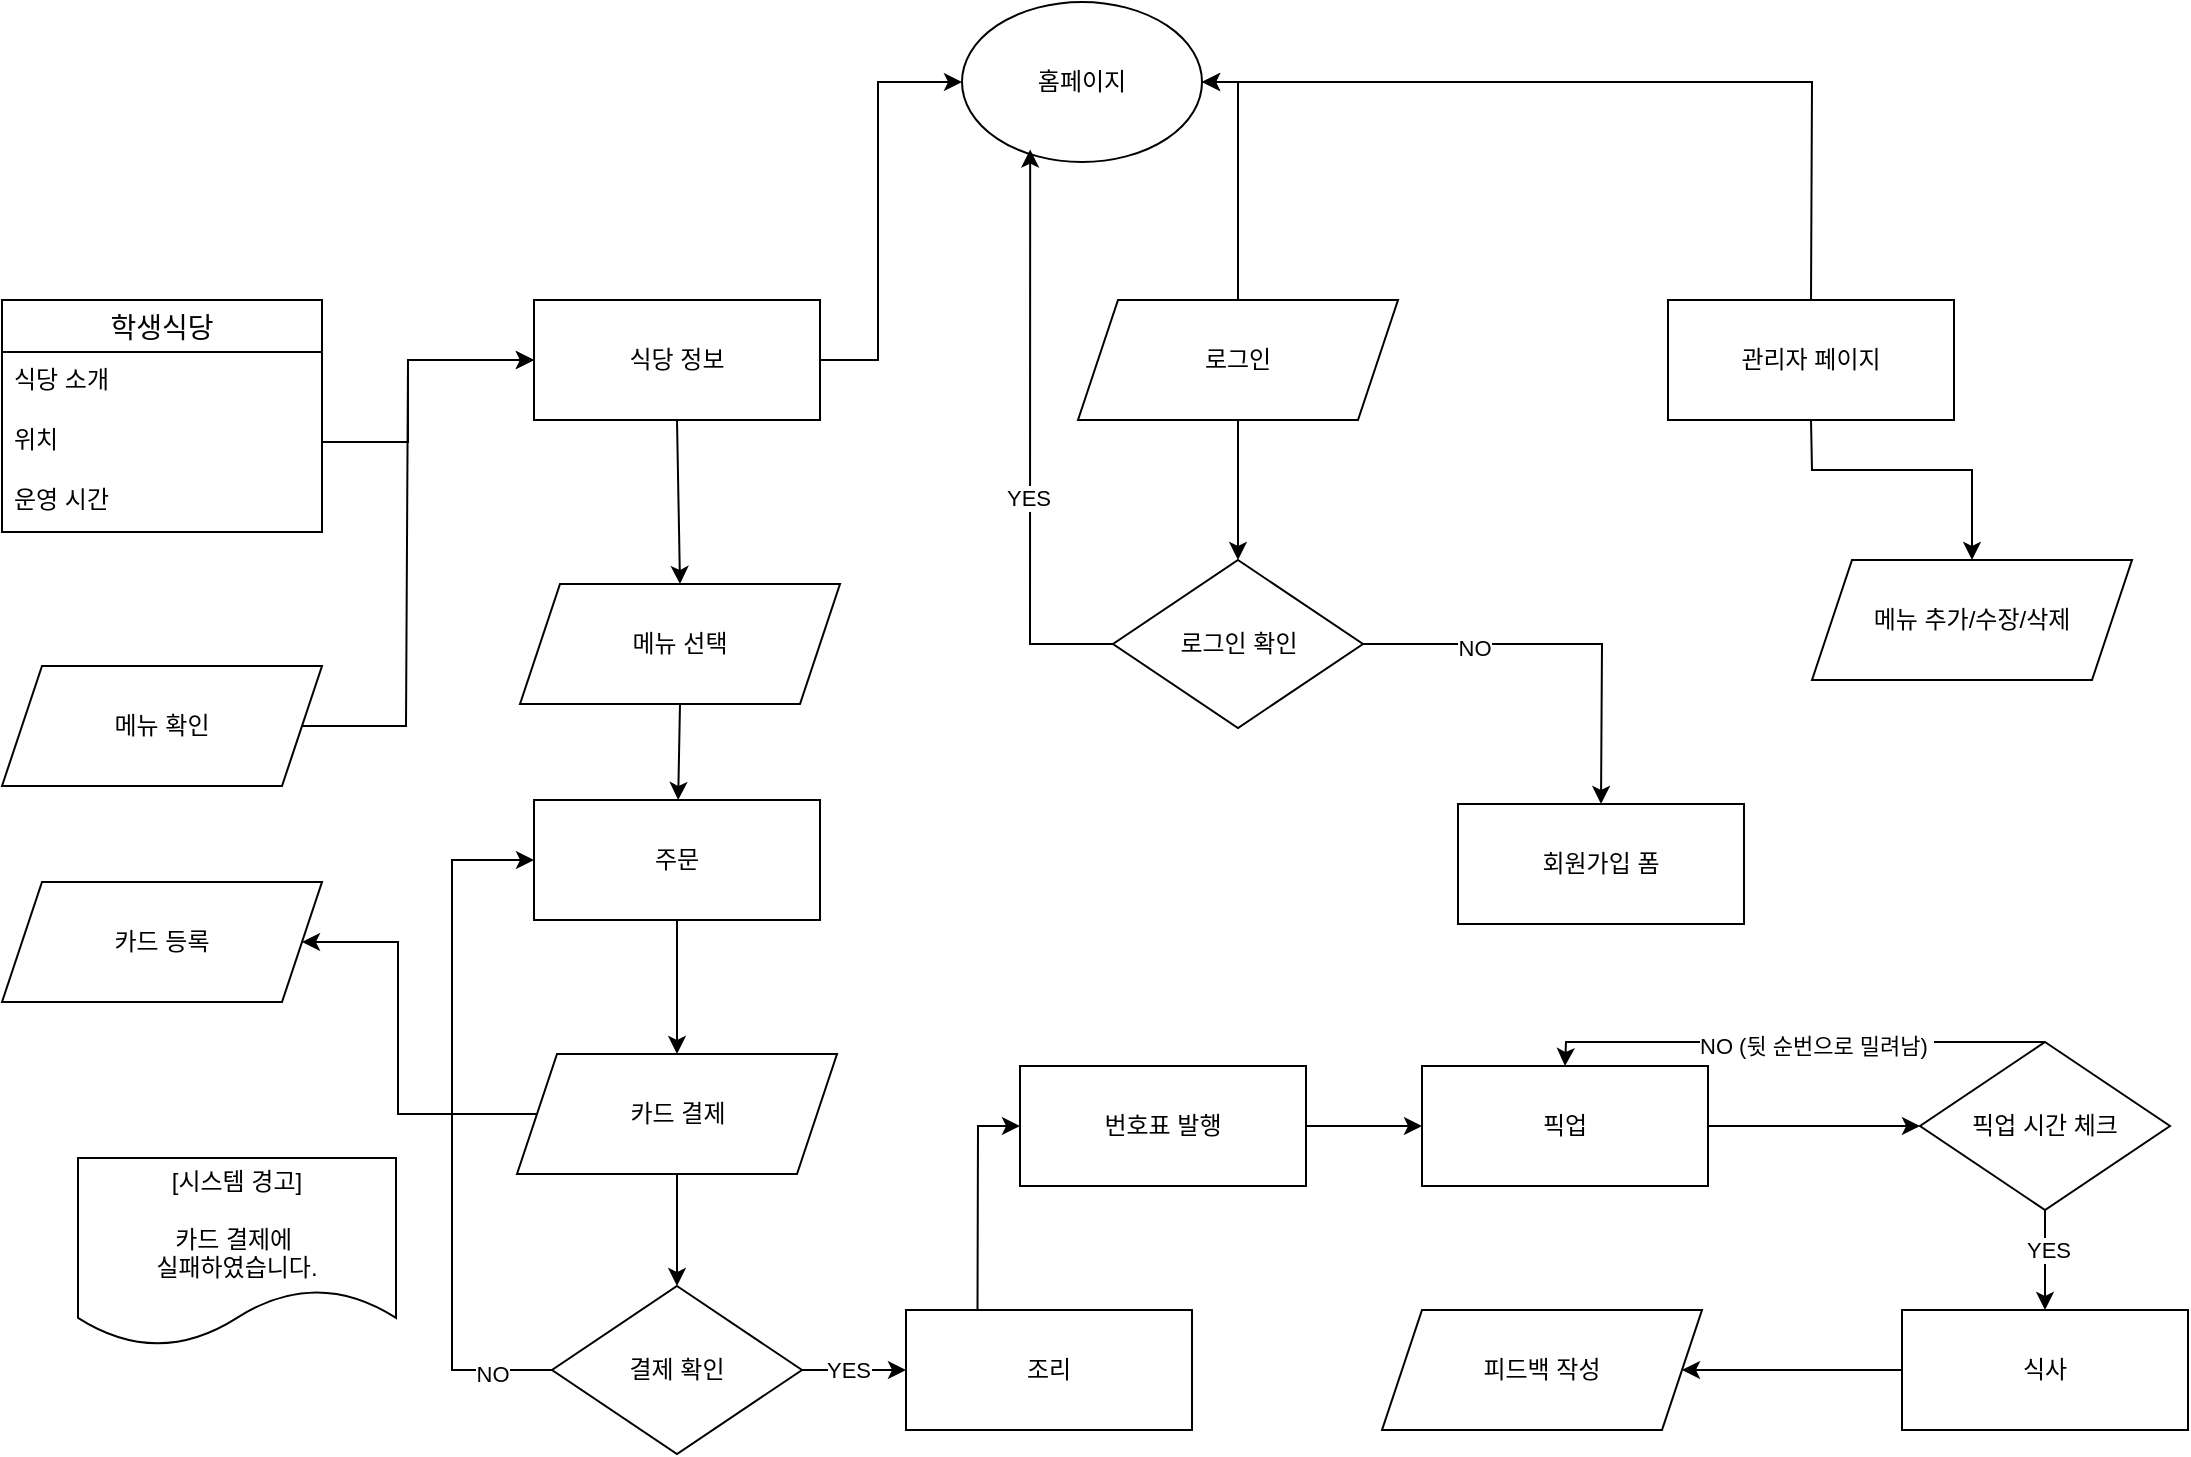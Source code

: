 <mxfile version="24.7.14">
  <diagram name="페이지-1" id="08EBMSSgc1CJeH7uOGkZ">
    <mxGraphModel dx="1832" dy="1565" grid="0" gridSize="10" guides="1" tooltips="1" connect="1" arrows="1" fold="1" page="0" pageScale="1" pageWidth="827" pageHeight="1169" background="none" math="0" shadow="0">
      <root>
        <mxCell id="0" />
        <mxCell id="1" parent="0" />
        <mxCell id="g1be7m2mXeWy66zNSAPL-8" value="홈페이지" style="ellipse;whiteSpace=wrap;html=1;strokeColor=default;align=center;verticalAlign=middle;fontFamily=Helvetica;fontSize=12;fontColor=default;fillColor=default;" parent="1" vertex="1">
          <mxGeometry x="468" y="-434" width="120" height="80" as="geometry" />
        </mxCell>
        <mxCell id="g1be7m2mXeWy66zNSAPL-10" value="학생식당" style="swimlane;fontStyle=0;childLayout=stackLayout;horizontal=1;startSize=26;horizontalStack=0;resizeParent=1;resizeParentMax=0;resizeLast=0;collapsible=1;marginBottom=0;align=center;fontSize=14;strokeColor=default;verticalAlign=middle;fontFamily=Helvetica;fontColor=default;fillColor=default;glass=0;" parent="1" vertex="1">
          <mxGeometry x="-12" y="-285" width="160" height="116" as="geometry" />
        </mxCell>
        <mxCell id="g1be7m2mXeWy66zNSAPL-11" value="식당 소개" style="text;strokeColor=none;fillColor=none;spacingLeft=4;spacingRight=4;overflow=hidden;rotatable=0;points=[[0,0.5],[1,0.5]];portConstraint=eastwest;fontSize=12;whiteSpace=wrap;html=1;fontFamily=Helvetica;fontColor=default;" parent="g1be7m2mXeWy66zNSAPL-10" vertex="1">
          <mxGeometry y="26" width="160" height="30" as="geometry" />
        </mxCell>
        <mxCell id="g1be7m2mXeWy66zNSAPL-12" value="위치" style="text;strokeColor=none;fillColor=none;spacingLeft=4;spacingRight=4;overflow=hidden;rotatable=0;points=[[0,0.5],[1,0.5]];portConstraint=eastwest;fontSize=12;whiteSpace=wrap;html=1;fontFamily=Helvetica;fontColor=default;" parent="g1be7m2mXeWy66zNSAPL-10" vertex="1">
          <mxGeometry y="56" width="160" height="30" as="geometry" />
        </mxCell>
        <mxCell id="g1be7m2mXeWy66zNSAPL-13" value="운영 시간&amp;nbsp;" style="text;strokeColor=none;fillColor=none;spacingLeft=4;spacingRight=4;overflow=hidden;rotatable=0;points=[[0,0.5],[1,0.5]];portConstraint=eastwest;fontSize=12;whiteSpace=wrap;html=1;fontFamily=Helvetica;fontColor=default;" parent="g1be7m2mXeWy66zNSAPL-10" vertex="1">
          <mxGeometry y="86" width="160" height="30" as="geometry" />
        </mxCell>
        <mxCell id="g1be7m2mXeWy66zNSAPL-33" value="결제 확인" style="rhombus;whiteSpace=wrap;html=1;strokeColor=default;align=center;verticalAlign=middle;fontFamily=Helvetica;fontSize=12;fontColor=default;fillColor=default;" parent="1" vertex="1">
          <mxGeometry x="263" y="208" width="125" height="84" as="geometry" />
        </mxCell>
        <mxCell id="g1be7m2mXeWy66zNSAPL-51" value="메뉴 추가/수장/삭제" style="shape=parallelogram;perimeter=parallelogramPerimeter;whiteSpace=wrap;html=1;fixedSize=1;strokeColor=default;align=center;verticalAlign=middle;fontFamily=Helvetica;fontSize=12;fontColor=default;fillColor=default;" parent="1" vertex="1">
          <mxGeometry x="893" y="-155" width="160" height="60" as="geometry" />
        </mxCell>
        <mxCell id="VNzTekwKWI3SsSCFvs0t-1" value="메뉴 확인" style="shape=parallelogram;perimeter=parallelogramPerimeter;whiteSpace=wrap;html=1;fixedSize=1;strokeColor=default;align=center;verticalAlign=middle;fontFamily=Helvetica;fontSize=12;fontColor=default;fillColor=default;" parent="1" vertex="1">
          <mxGeometry x="-12" y="-102" width="160" height="60" as="geometry" />
        </mxCell>
        <mxCell id="VNzTekwKWI3SsSCFvs0t-2" value="메뉴 선택&lt;span style=&quot;color: rgba(0, 0, 0, 0); font-family: monospace; font-size: 0px; text-align: start; text-wrap: nowrap;&quot;&gt;%3CmxGraphModel%3E%3Croot%3E%3CmxCell%20id%3D%220%22%2F%3E%3CmxCell%20id%3D%221%22%20parent%3D%220%22%2F%3E%3CmxCell%20id%3D%222%22%20value%3D%22%EB%A9%94%EB%89%B4%20%ED%99%95%EC%9D%B8%22%20style%3D%22shape%3Dparallelogram%3Bperimeter%3DparallelogramPerimeter%3BwhiteSpace%3Dwrap%3Bhtml%3D1%3BfixedSize%3D1%3BstrokeColor%3Ddefault%3Balign%3Dcenter%3BverticalAlign%3Dmiddle%3BfontFamily%3DHelvetica%3BfontSize%3D12%3BfontColor%3Ddefault%3BfillColor%3Ddefault%3B%22%20vertex%3D%221%22%20parent%3D%221%22%3E%3CmxGeometry%20x%3D%22240%22%20y%3D%22-155%22%20width%3D%22160%22%20height%3D%2260%22%20as%3D%22geometry%22%2F%3E%3C%2FmxCell%3E%3C%2Froot%3E%3C%2FmxGraphModel%3E&lt;/span&gt;" style="shape=parallelogram;perimeter=parallelogramPerimeter;whiteSpace=wrap;html=1;fixedSize=1;strokeColor=default;align=center;verticalAlign=middle;fontFamily=Helvetica;fontSize=12;fontColor=default;fillColor=default;" parent="1" vertex="1">
          <mxGeometry x="247" y="-143" width="160" height="60" as="geometry" />
        </mxCell>
        <mxCell id="VNzTekwKWI3SsSCFvs0t-3" value="카드 결제" style="shape=parallelogram;perimeter=parallelogramPerimeter;whiteSpace=wrap;html=1;fixedSize=1;strokeColor=default;align=center;verticalAlign=middle;fontFamily=Helvetica;fontSize=12;fontColor=default;fillColor=default;" parent="1" vertex="1">
          <mxGeometry x="245.5" y="92" width="160" height="60" as="geometry" />
        </mxCell>
        <mxCell id="VNzTekwKWI3SsSCFvs0t-4" value="식당 정보" style="rounded=0;whiteSpace=wrap;html=1;strokeColor=default;align=center;verticalAlign=middle;fontFamily=Helvetica;fontSize=12;fontColor=default;fillColor=default;" parent="1" vertex="1">
          <mxGeometry x="254" y="-285" width="143" height="60" as="geometry" />
        </mxCell>
        <mxCell id="VNzTekwKWI3SsSCFvs0t-5" value="회원가입 폼" style="rounded=0;whiteSpace=wrap;html=1;strokeColor=default;align=center;verticalAlign=middle;fontFamily=Helvetica;fontSize=12;fontColor=default;fillColor=default;" parent="1" vertex="1">
          <mxGeometry x="716" y="-33" width="143" height="60" as="geometry" />
        </mxCell>
        <mxCell id="VNzTekwKWI3SsSCFvs0t-6" value="관리자 페이지" style="rounded=0;whiteSpace=wrap;html=1;strokeColor=default;align=center;verticalAlign=middle;fontFamily=Helvetica;fontSize=12;fontColor=default;fillColor=default;" parent="1" vertex="1">
          <mxGeometry x="821" y="-285" width="143" height="60" as="geometry" />
        </mxCell>
        <mxCell id="VNzTekwKWI3SsSCFvs0t-7" value="로그인" style="shape=parallelogram;perimeter=parallelogramPerimeter;whiteSpace=wrap;html=1;fixedSize=1;strokeColor=default;align=center;verticalAlign=middle;fontFamily=Helvetica;fontSize=12;fontColor=default;fillColor=default;" parent="1" vertex="1">
          <mxGeometry x="526" y="-285" width="160" height="60" as="geometry" />
        </mxCell>
        <mxCell id="VNzTekwKWI3SsSCFvs0t-8" value="피드백 작성" style="shape=parallelogram;perimeter=parallelogramPerimeter;whiteSpace=wrap;html=1;fixedSize=1;strokeColor=default;align=center;verticalAlign=middle;fontFamily=Helvetica;fontSize=12;fontColor=default;fillColor=default;" parent="1" vertex="1">
          <mxGeometry x="678" y="220" width="160" height="60" as="geometry" />
        </mxCell>
        <mxCell id="VNzTekwKWI3SsSCFvs0t-9" value="번호표 발행" style="rounded=0;whiteSpace=wrap;html=1;strokeColor=default;align=center;verticalAlign=middle;fontFamily=Helvetica;fontSize=12;fontColor=default;fillColor=default;" parent="1" vertex="1">
          <mxGeometry x="497" y="98" width="143" height="60" as="geometry" />
        </mxCell>
        <mxCell id="VNzTekwKWI3SsSCFvs0t-10" value="조리" style="rounded=0;whiteSpace=wrap;html=1;strokeColor=default;align=center;verticalAlign=middle;fontFamily=Helvetica;fontSize=12;fontColor=default;fillColor=default;" parent="1" vertex="1">
          <mxGeometry x="440" y="220" width="143" height="60" as="geometry" />
        </mxCell>
        <mxCell id="VNzTekwKWI3SsSCFvs0t-11" value="픽업" style="rounded=0;whiteSpace=wrap;html=1;strokeColor=default;align=center;verticalAlign=middle;fontFamily=Helvetica;fontSize=12;fontColor=default;fillColor=default;" parent="1" vertex="1">
          <mxGeometry x="698" y="98" width="143" height="60" as="geometry" />
        </mxCell>
        <mxCell id="VNzTekwKWI3SsSCFvs0t-12" value="식사" style="rounded=0;whiteSpace=wrap;html=1;strokeColor=default;align=center;verticalAlign=middle;fontFamily=Helvetica;fontSize=12;fontColor=default;fillColor=default;" parent="1" vertex="1">
          <mxGeometry x="938" y="220" width="143" height="60" as="geometry" />
        </mxCell>
        <mxCell id="VNzTekwKWI3SsSCFvs0t-15" value="로그인 확인" style="rhombus;whiteSpace=wrap;html=1;strokeColor=default;align=center;verticalAlign=middle;fontFamily=Helvetica;fontSize=12;fontColor=default;fillColor=default;" parent="1" vertex="1">
          <mxGeometry x="543.5" y="-155" width="125" height="84" as="geometry" />
        </mxCell>
        <mxCell id="VNzTekwKWI3SsSCFvs0t-16" value="주문" style="rounded=0;whiteSpace=wrap;html=1;strokeColor=default;align=center;verticalAlign=middle;fontFamily=Helvetica;fontSize=12;fontColor=default;fillColor=default;" parent="1" vertex="1">
          <mxGeometry x="254" y="-35" width="143" height="60" as="geometry" />
        </mxCell>
        <mxCell id="VNzTekwKWI3SsSCFvs0t-17" value="픽업 시간 체크" style="rhombus;whiteSpace=wrap;html=1;strokeColor=default;align=center;verticalAlign=middle;fontFamily=Helvetica;fontSize=12;fontColor=default;fillColor=default;" parent="1" vertex="1">
          <mxGeometry x="947" y="86" width="125" height="84" as="geometry" />
        </mxCell>
        <mxCell id="VNzTekwKWI3SsSCFvs0t-18" value="카드 등록" style="shape=parallelogram;perimeter=parallelogramPerimeter;whiteSpace=wrap;html=1;fixedSize=1;strokeColor=default;align=center;verticalAlign=middle;fontFamily=Helvetica;fontSize=12;fontColor=default;fillColor=default;" parent="1" vertex="1">
          <mxGeometry x="-12" y="6" width="160" height="60" as="geometry" />
        </mxCell>
        <mxCell id="VNzTekwKWI3SsSCFvs0t-19" value="" style="endArrow=classic;html=1;rounded=0;exitX=1;exitY=0.5;exitDx=0;exitDy=0;entryX=0;entryY=0.5;entryDx=0;entryDy=0;" parent="1" source="g1be7m2mXeWy66zNSAPL-12" target="VNzTekwKWI3SsSCFvs0t-4" edge="1">
          <mxGeometry width="50" height="50" relative="1" as="geometry">
            <mxPoint x="468" y="-50" as="sourcePoint" />
            <mxPoint x="518" y="-100" as="targetPoint" />
            <Array as="points">
              <mxPoint x="191" y="-214" />
              <mxPoint x="191" y="-255" />
            </Array>
          </mxGeometry>
        </mxCell>
        <mxCell id="VNzTekwKWI3SsSCFvs0t-20" value="" style="endArrow=classic;html=1;rounded=0;exitX=1;exitY=0.5;exitDx=0;exitDy=0;entryX=0;entryY=0.5;entryDx=0;entryDy=0;" parent="1" source="VNzTekwKWI3SsSCFvs0t-1" target="VNzTekwKWI3SsSCFvs0t-4" edge="1">
          <mxGeometry width="50" height="50" relative="1" as="geometry">
            <mxPoint x="143" y="-30" as="sourcePoint" />
            <mxPoint x="254" y="-209" as="targetPoint" />
            <Array as="points">
              <mxPoint x="190" y="-72" />
              <mxPoint x="191" y="-255" />
            </Array>
          </mxGeometry>
        </mxCell>
        <mxCell id="VNzTekwKWI3SsSCFvs0t-22" value="" style="endArrow=classic;html=1;rounded=0;exitX=1;exitY=0.5;exitDx=0;exitDy=0;entryX=0;entryY=0.5;entryDx=0;entryDy=0;" parent="1" source="VNzTekwKWI3SsSCFvs0t-4" target="g1be7m2mXeWy66zNSAPL-8" edge="1">
          <mxGeometry width="50" height="50" relative="1" as="geometry">
            <mxPoint x="330" y="-252" as="sourcePoint" />
            <mxPoint x="532.5" y="-321" as="targetPoint" />
            <Array as="points">
              <mxPoint x="426" y="-255" />
              <mxPoint x="426" y="-394" />
            </Array>
          </mxGeometry>
        </mxCell>
        <mxCell id="VNzTekwKWI3SsSCFvs0t-23" value="" style="endArrow=classic;html=1;rounded=0;exitX=0.5;exitY=0;exitDx=0;exitDy=0;entryX=1;entryY=0.5;entryDx=0;entryDy=0;" parent="1" source="VNzTekwKWI3SsSCFvs0t-7" target="g1be7m2mXeWy66zNSAPL-8" edge="1">
          <mxGeometry width="50" height="50" relative="1" as="geometry">
            <mxPoint x="158" y="-204" as="sourcePoint" />
            <mxPoint x="264" y="-245" as="targetPoint" />
            <Array as="points">
              <mxPoint x="606" y="-394" />
            </Array>
          </mxGeometry>
        </mxCell>
        <mxCell id="VNzTekwKWI3SsSCFvs0t-24" value="" style="endArrow=classic;html=1;rounded=0;exitX=0.5;exitY=0;exitDx=0;exitDy=0;entryX=1;entryY=0.5;entryDx=0;entryDy=0;" parent="1" source="VNzTekwKWI3SsSCFvs0t-6" target="g1be7m2mXeWy66zNSAPL-8" edge="1">
          <mxGeometry width="50" height="50" relative="1" as="geometry">
            <mxPoint x="168" y="-194" as="sourcePoint" />
            <mxPoint x="274" y="-235" as="targetPoint" />
            <Array as="points">
              <mxPoint x="893" y="-394" />
            </Array>
          </mxGeometry>
        </mxCell>
        <mxCell id="VNzTekwKWI3SsSCFvs0t-26" value="" style="endArrow=classic;html=1;rounded=0;entryX=0.5;entryY=0;entryDx=0;entryDy=0;exitX=0.5;exitY=1;exitDx=0;exitDy=0;" parent="1" source="VNzTekwKWI3SsSCFvs0t-4" target="VNzTekwKWI3SsSCFvs0t-2" edge="1">
          <mxGeometry width="50" height="50" relative="1" as="geometry">
            <mxPoint x="468" y="-50" as="sourcePoint" />
            <mxPoint x="518" y="-100" as="targetPoint" />
          </mxGeometry>
        </mxCell>
        <mxCell id="VNzTekwKWI3SsSCFvs0t-27" value="" style="endArrow=classic;html=1;rounded=0;entryX=0.5;entryY=0;entryDx=0;entryDy=0;exitX=0.5;exitY=1;exitDx=0;exitDy=0;" parent="1" source="VNzTekwKWI3SsSCFvs0t-7" target="VNzTekwKWI3SsSCFvs0t-15" edge="1">
          <mxGeometry width="50" height="50" relative="1" as="geometry">
            <mxPoint x="468" y="-50" as="sourcePoint" />
            <mxPoint x="518" y="-100" as="targetPoint" />
          </mxGeometry>
        </mxCell>
        <mxCell id="VNzTekwKWI3SsSCFvs0t-28" value="" style="endArrow=classic;html=1;rounded=0;exitX=1;exitY=0.5;exitDx=0;exitDy=0;entryX=0.5;entryY=0;entryDx=0;entryDy=0;" parent="1" source="VNzTekwKWI3SsSCFvs0t-15" target="VNzTekwKWI3SsSCFvs0t-5" edge="1">
          <mxGeometry width="50" height="50" relative="1" as="geometry">
            <mxPoint x="468" y="-50" as="sourcePoint" />
            <mxPoint x="563" y="24" as="targetPoint" />
            <Array as="points">
              <mxPoint x="788" y="-113" />
            </Array>
          </mxGeometry>
        </mxCell>
        <mxCell id="VNzTekwKWI3SsSCFvs0t-55" value="NO" style="edgeLabel;html=1;align=center;verticalAlign=middle;resizable=0;points=[];" parent="VNzTekwKWI3SsSCFvs0t-28" vertex="1" connectable="0">
          <mxGeometry x="-0.442" y="-2" relative="1" as="geometry">
            <mxPoint as="offset" />
          </mxGeometry>
        </mxCell>
        <mxCell id="VNzTekwKWI3SsSCFvs0t-30" value="" style="endArrow=classic;html=1;rounded=0;exitX=0;exitY=0.5;exitDx=0;exitDy=0;entryX=0.284;entryY=0.922;entryDx=0;entryDy=0;entryPerimeter=0;" parent="1" source="VNzTekwKWI3SsSCFvs0t-15" target="g1be7m2mXeWy66zNSAPL-8" edge="1">
          <mxGeometry width="50" height="50" relative="1" as="geometry">
            <mxPoint x="468" y="-50" as="sourcePoint" />
            <mxPoint x="518" y="-100" as="targetPoint" />
            <Array as="points">
              <mxPoint x="502" y="-113" />
            </Array>
          </mxGeometry>
        </mxCell>
        <mxCell id="VNzTekwKWI3SsSCFvs0t-53" value="YES" style="edgeLabel;html=1;align=center;verticalAlign=middle;resizable=0;points=[];" parent="VNzTekwKWI3SsSCFvs0t-30" vertex="1" connectable="0">
          <mxGeometry x="-0.204" y="1" relative="1" as="geometry">
            <mxPoint as="offset" />
          </mxGeometry>
        </mxCell>
        <mxCell id="VNzTekwKWI3SsSCFvs0t-33" value="" style="endArrow=classic;html=1;rounded=0;entryX=0.5;entryY=0;entryDx=0;entryDy=0;exitX=0.5;exitY=1;exitDx=0;exitDy=0;" parent="1" source="VNzTekwKWI3SsSCFvs0t-6" target="g1be7m2mXeWy66zNSAPL-51" edge="1">
          <mxGeometry width="50" height="50" relative="1" as="geometry">
            <mxPoint x="468" y="-50" as="sourcePoint" />
            <mxPoint x="518" y="-100" as="targetPoint" />
            <Array as="points">
              <mxPoint x="893" y="-200" />
              <mxPoint x="973" y="-200" />
            </Array>
          </mxGeometry>
        </mxCell>
        <mxCell id="VNzTekwKWI3SsSCFvs0t-34" value="" style="endArrow=classic;html=1;rounded=0;exitX=0.5;exitY=1;exitDx=0;exitDy=0;" parent="1" source="VNzTekwKWI3SsSCFvs0t-2" target="VNzTekwKWI3SsSCFvs0t-16" edge="1">
          <mxGeometry width="50" height="50" relative="1" as="geometry">
            <mxPoint x="336" y="-215" as="sourcePoint" />
            <mxPoint x="337" y="-133" as="targetPoint" />
          </mxGeometry>
        </mxCell>
        <mxCell id="VNzTekwKWI3SsSCFvs0t-35" value="" style="endArrow=classic;html=1;rounded=0;exitX=0.5;exitY=1;exitDx=0;exitDy=0;entryX=0.5;entryY=0;entryDx=0;entryDy=0;" parent="1" source="VNzTekwKWI3SsSCFvs0t-16" target="VNzTekwKWI3SsSCFvs0t-3" edge="1">
          <mxGeometry width="50" height="50" relative="1" as="geometry">
            <mxPoint x="337" y="-73" as="sourcePoint" />
            <mxPoint x="336" y="-25" as="targetPoint" />
          </mxGeometry>
        </mxCell>
        <mxCell id="VNzTekwKWI3SsSCFvs0t-36" value="" style="endArrow=classic;html=1;rounded=0;exitX=0;exitY=0.5;exitDx=0;exitDy=0;entryX=1;entryY=0.5;entryDx=0;entryDy=0;" parent="1" source="VNzTekwKWI3SsSCFvs0t-3" target="VNzTekwKWI3SsSCFvs0t-18" edge="1">
          <mxGeometry width="50" height="50" relative="1" as="geometry">
            <mxPoint x="468" y="-50" as="sourcePoint" />
            <mxPoint x="518" y="-100" as="targetPoint" />
            <Array as="points">
              <mxPoint x="186" y="122" />
              <mxPoint x="186" y="36" />
            </Array>
          </mxGeometry>
        </mxCell>
        <mxCell id="VNzTekwKWI3SsSCFvs0t-37" value="" style="endArrow=classic;html=1;rounded=0;exitX=0.5;exitY=1;exitDx=0;exitDy=0;entryX=0.5;entryY=0;entryDx=0;entryDy=0;" parent="1" source="VNzTekwKWI3SsSCFvs0t-3" target="g1be7m2mXeWy66zNSAPL-33" edge="1">
          <mxGeometry width="50" height="50" relative="1" as="geometry">
            <mxPoint x="468" y="-50" as="sourcePoint" />
            <mxPoint x="518" y="-100" as="targetPoint" />
          </mxGeometry>
        </mxCell>
        <mxCell id="VNzTekwKWI3SsSCFvs0t-38" value="" style="endArrow=classic;html=1;rounded=0;exitX=1;exitY=0.5;exitDx=0;exitDy=0;entryX=0;entryY=0.5;entryDx=0;entryDy=0;" parent="1" source="g1be7m2mXeWy66zNSAPL-33" target="VNzTekwKWI3SsSCFvs0t-10" edge="1">
          <mxGeometry width="50" height="50" relative="1" as="geometry">
            <mxPoint x="468" y="68" as="sourcePoint" />
            <mxPoint x="518" y="18" as="targetPoint" />
          </mxGeometry>
        </mxCell>
        <mxCell id="VNzTekwKWI3SsSCFvs0t-60" value="YES" style="edgeLabel;html=1;align=center;verticalAlign=middle;resizable=0;points=[];" parent="VNzTekwKWI3SsSCFvs0t-38" vertex="1" connectable="0">
          <mxGeometry x="-0.107" relative="1" as="geometry">
            <mxPoint as="offset" />
          </mxGeometry>
        </mxCell>
        <mxCell id="VNzTekwKWI3SsSCFvs0t-39" value="" style="endArrow=classic;html=1;rounded=0;exitX=0.25;exitY=0;exitDx=0;exitDy=0;entryX=0;entryY=0.5;entryDx=0;entryDy=0;" parent="1" source="VNzTekwKWI3SsSCFvs0t-10" target="VNzTekwKWI3SsSCFvs0t-9" edge="1">
          <mxGeometry width="50" height="50" relative="1" as="geometry">
            <mxPoint x="468" y="68" as="sourcePoint" />
            <mxPoint x="518" y="18" as="targetPoint" />
            <Array as="points">
              <mxPoint x="476" y="128" />
            </Array>
          </mxGeometry>
        </mxCell>
        <mxCell id="VNzTekwKWI3SsSCFvs0t-40" value="" style="endArrow=classic;html=1;rounded=0;exitX=1;exitY=0.5;exitDx=0;exitDy=0;entryX=0;entryY=0.5;entryDx=0;entryDy=0;" parent="1" source="VNzTekwKWI3SsSCFvs0t-9" target="VNzTekwKWI3SsSCFvs0t-11" edge="1">
          <mxGeometry width="50" height="50" relative="1" as="geometry">
            <mxPoint x="468" y="68" as="sourcePoint" />
            <mxPoint x="518" y="18" as="targetPoint" />
          </mxGeometry>
        </mxCell>
        <mxCell id="VNzTekwKWI3SsSCFvs0t-42" value="" style="endArrow=classic;html=1;rounded=0;entryX=0.5;entryY=0;entryDx=0;entryDy=0;exitX=0.5;exitY=0;exitDx=0;exitDy=0;" parent="1" source="VNzTekwKWI3SsSCFvs0t-17" target="VNzTekwKWI3SsSCFvs0t-11" edge="1">
          <mxGeometry width="50" height="50" relative="1" as="geometry">
            <mxPoint x="468" y="68" as="sourcePoint" />
            <mxPoint x="518" y="18" as="targetPoint" />
            <Array as="points">
              <mxPoint x="770" y="86" />
            </Array>
          </mxGeometry>
        </mxCell>
        <mxCell id="VNzTekwKWI3SsSCFvs0t-49" value="NO (뒷 순번으로 밀려남)&amp;nbsp;" style="edgeLabel;html=1;align=center;verticalAlign=middle;resizable=0;points=[];" parent="VNzTekwKWI3SsSCFvs0t-42" vertex="1" connectable="0">
          <mxGeometry x="-0.09" y="2" relative="1" as="geometry">
            <mxPoint as="offset" />
          </mxGeometry>
        </mxCell>
        <mxCell id="VNzTekwKWI3SsSCFvs0t-45" value="" style="endArrow=classic;html=1;rounded=0;entryX=0.5;entryY=0;entryDx=0;entryDy=0;exitX=0.5;exitY=1;exitDx=0;exitDy=0;" parent="1" source="VNzTekwKWI3SsSCFvs0t-17" target="VNzTekwKWI3SsSCFvs0t-12" edge="1">
          <mxGeometry width="50" height="50" relative="1" as="geometry">
            <mxPoint x="468" y="68" as="sourcePoint" />
            <mxPoint x="518" y="18" as="targetPoint" />
          </mxGeometry>
        </mxCell>
        <mxCell id="VNzTekwKWI3SsSCFvs0t-51" value="YES" style="edgeLabel;html=1;align=center;verticalAlign=middle;resizable=0;points=[];" parent="VNzTekwKWI3SsSCFvs0t-45" vertex="1" connectable="0">
          <mxGeometry x="-0.204" y="1" relative="1" as="geometry">
            <mxPoint as="offset" />
          </mxGeometry>
        </mxCell>
        <mxCell id="VNzTekwKWI3SsSCFvs0t-46" value="" style="endArrow=classic;html=1;rounded=0;entryX=1;entryY=0.5;entryDx=0;entryDy=0;exitX=0;exitY=0.5;exitDx=0;exitDy=0;" parent="1" source="VNzTekwKWI3SsSCFvs0t-12" target="VNzTekwKWI3SsSCFvs0t-8" edge="1">
          <mxGeometry width="50" height="50" relative="1" as="geometry">
            <mxPoint x="468" y="68" as="sourcePoint" />
            <mxPoint x="518" y="18" as="targetPoint" />
          </mxGeometry>
        </mxCell>
        <mxCell id="VNzTekwKWI3SsSCFvs0t-56" value="[시스템 경고]&lt;div&gt;&lt;br&gt;&lt;div&gt;카드 결제에&amp;nbsp;&lt;/div&gt;&lt;div&gt;실패하였습니다.&lt;/div&gt;&lt;/div&gt;" style="shape=document;whiteSpace=wrap;html=1;boundedLbl=1;" parent="1" vertex="1">
          <mxGeometry x="26" y="144" width="159" height="94" as="geometry" />
        </mxCell>
        <mxCell id="VNzTekwKWI3SsSCFvs0t-57" value="" style="endArrow=classic;html=1;rounded=0;exitX=0;exitY=0.5;exitDx=0;exitDy=0;entryX=0;entryY=0.5;entryDx=0;entryDy=0;" parent="1" source="g1be7m2mXeWy66zNSAPL-33" target="VNzTekwKWI3SsSCFvs0t-16" edge="1">
          <mxGeometry width="50" height="50" relative="1" as="geometry">
            <mxPoint x="254" y="118" as="sourcePoint" />
            <mxPoint x="304" y="68" as="targetPoint" />
            <Array as="points">
              <mxPoint x="213" y="250" />
              <mxPoint x="213" y="-5" />
            </Array>
          </mxGeometry>
        </mxCell>
        <mxCell id="VNzTekwKWI3SsSCFvs0t-62" value="NO" style="edgeLabel;html=1;align=center;verticalAlign=middle;resizable=0;points=[];" parent="VNzTekwKWI3SsSCFvs0t-57" vertex="1" connectable="0">
          <mxGeometry x="-0.823" y="2" relative="1" as="geometry">
            <mxPoint as="offset" />
          </mxGeometry>
        </mxCell>
        <mxCell id="HW28lBuf4fKjIah3Y2mN-1" value="" style="endArrow=classic;html=1;rounded=0;entryX=0;entryY=0.5;entryDx=0;entryDy=0;exitX=1;exitY=0.5;exitDx=0;exitDy=0;" edge="1" parent="1" source="VNzTekwKWI3SsSCFvs0t-11" target="VNzTekwKWI3SsSCFvs0t-17">
          <mxGeometry width="50" height="50" relative="1" as="geometry">
            <mxPoint x="509" y="-35" as="sourcePoint" />
            <mxPoint x="559" y="-85" as="targetPoint" />
          </mxGeometry>
        </mxCell>
      </root>
    </mxGraphModel>
  </diagram>
</mxfile>
